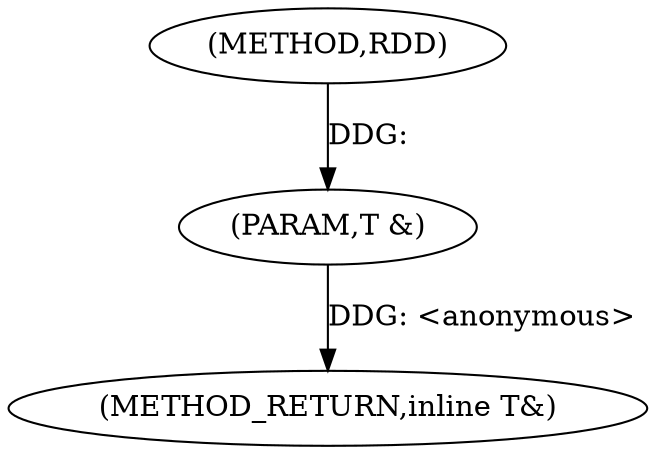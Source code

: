 digraph "RDD" {  
"1000260" [label = "(METHOD,RDD)" ]
"1000263" [label = "(METHOD_RETURN,inline T&)" ]
"1000261" [label = "(PARAM,T &)" ]
  "1000261" -> "1000263"  [ label = "DDG: <anonymous>"] 
  "1000260" -> "1000261"  [ label = "DDG: "] 
}
